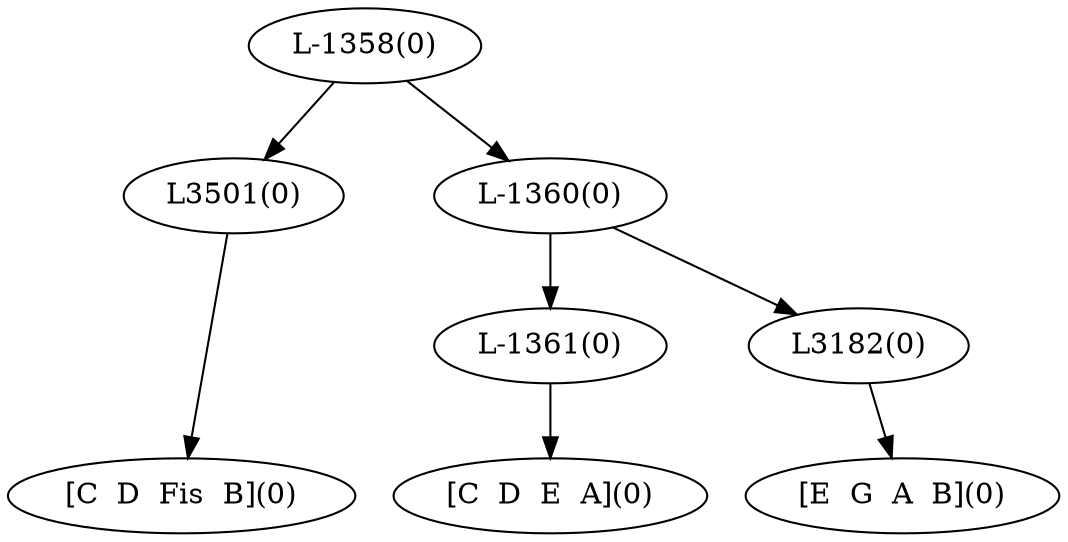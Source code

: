 digraph sample{
"L3501(0)"->"[C  D  Fis  B](0)"
"L-1361(0)"->"[C  D  E  A](0)"
"L3182(0)"->"[E  G  A  B](0)"
"L-1360(0)"->"L-1361(0)"
"L-1360(0)"->"L3182(0)"
"L-1358(0)"->"L3501(0)"
"L-1358(0)"->"L-1360(0)"
{rank = min; "L-1358(0)"}
{rank = same; "L3501(0)"; "L-1360(0)";}
{rank = same; "L-1361(0)"; "L3182(0)";}
{rank = max; "[C  D  E  A](0)"; "[C  D  Fis  B](0)"; "[E  G  A  B](0)";}
}